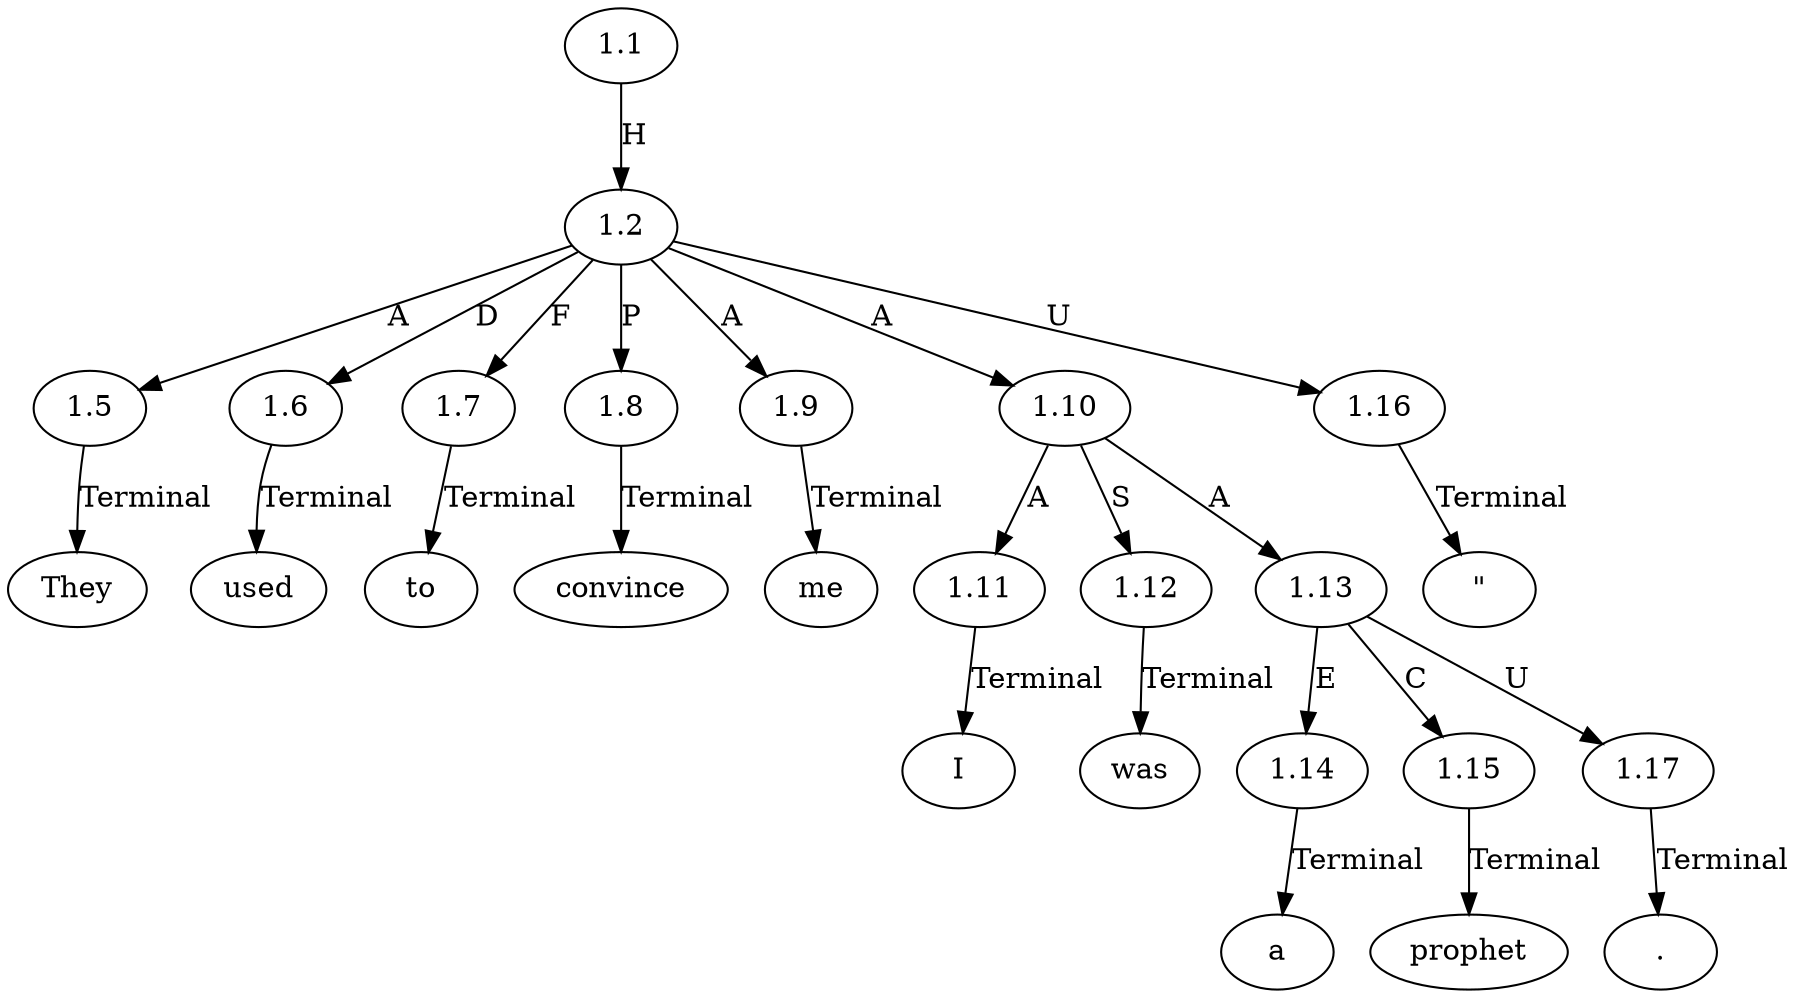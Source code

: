 // Graph
digraph {
	0.1 [label="\"" ordering=out]
	0.10 [label=prophet ordering=out]
	0.11 [label="." ordering=out]
	0.2 [label=They ordering=out]
	0.3 [label=used ordering=out]
	0.4 [label=to ordering=out]
	0.5 [label=convince ordering=out]
	0.6 [label=me ordering=out]
	0.7 [label=I ordering=out]
	0.8 [label=was ordering=out]
	0.9 [label=a ordering=out]
	1.1 [label=1.1 ordering=out]
	1.2 [label=1.2 ordering=out]
	1.5 [label=1.5 ordering=out]
	1.6 [label=1.6 ordering=out]
	1.7 [label=1.7 ordering=out]
	1.8 [label=1.8 ordering=out]
	1.9 [label=1.9 ordering=out]
	1.10 [label=1.10 ordering=out]
	1.11 [label=1.11 ordering=out]
	1.12 [label=1.12 ordering=out]
	1.13 [label=1.13 ordering=out]
	1.14 [label=1.14 ordering=out]
	1.15 [label=1.15 ordering=out]
	1.16 [label=1.16 ordering=out]
	1.17 [label=1.17 ordering=out]
	1.1 -> 1.2 [label=H ordering=out]
	1.2 -> 1.5 [label=A ordering=out]
	1.2 -> 1.6 [label=D ordering=out]
	1.2 -> 1.7 [label=F ordering=out]
	1.2 -> 1.8 [label=P ordering=out]
	1.2 -> 1.9 [label=A ordering=out]
	1.2 -> 1.10 [label=A ordering=out]
	1.2 -> 1.16 [label=U ordering=out]
	1.5 -> 0.2 [label=Terminal ordering=out]
	1.6 -> 0.3 [label=Terminal ordering=out]
	1.7 -> 0.4 [label=Terminal ordering=out]
	1.8 -> 0.5 [label=Terminal ordering=out]
	1.9 -> 0.6 [label=Terminal ordering=out]
	1.10 -> 1.11 [label=A ordering=out]
	1.10 -> 1.12 [label=S ordering=out]
	1.10 -> 1.13 [label=A ordering=out]
	1.11 -> 0.7 [label=Terminal ordering=out]
	1.12 -> 0.8 [label=Terminal ordering=out]
	1.13 -> 1.14 [label=E ordering=out]
	1.13 -> 1.15 [label=C ordering=out]
	1.13 -> 1.17 [label=U ordering=out]
	1.14 -> 0.9 [label=Terminal ordering=out]
	1.15 -> 0.10 [label=Terminal ordering=out]
	1.16 -> 0.1 [label=Terminal ordering=out]
	1.17 -> 0.11 [label=Terminal ordering=out]
}
